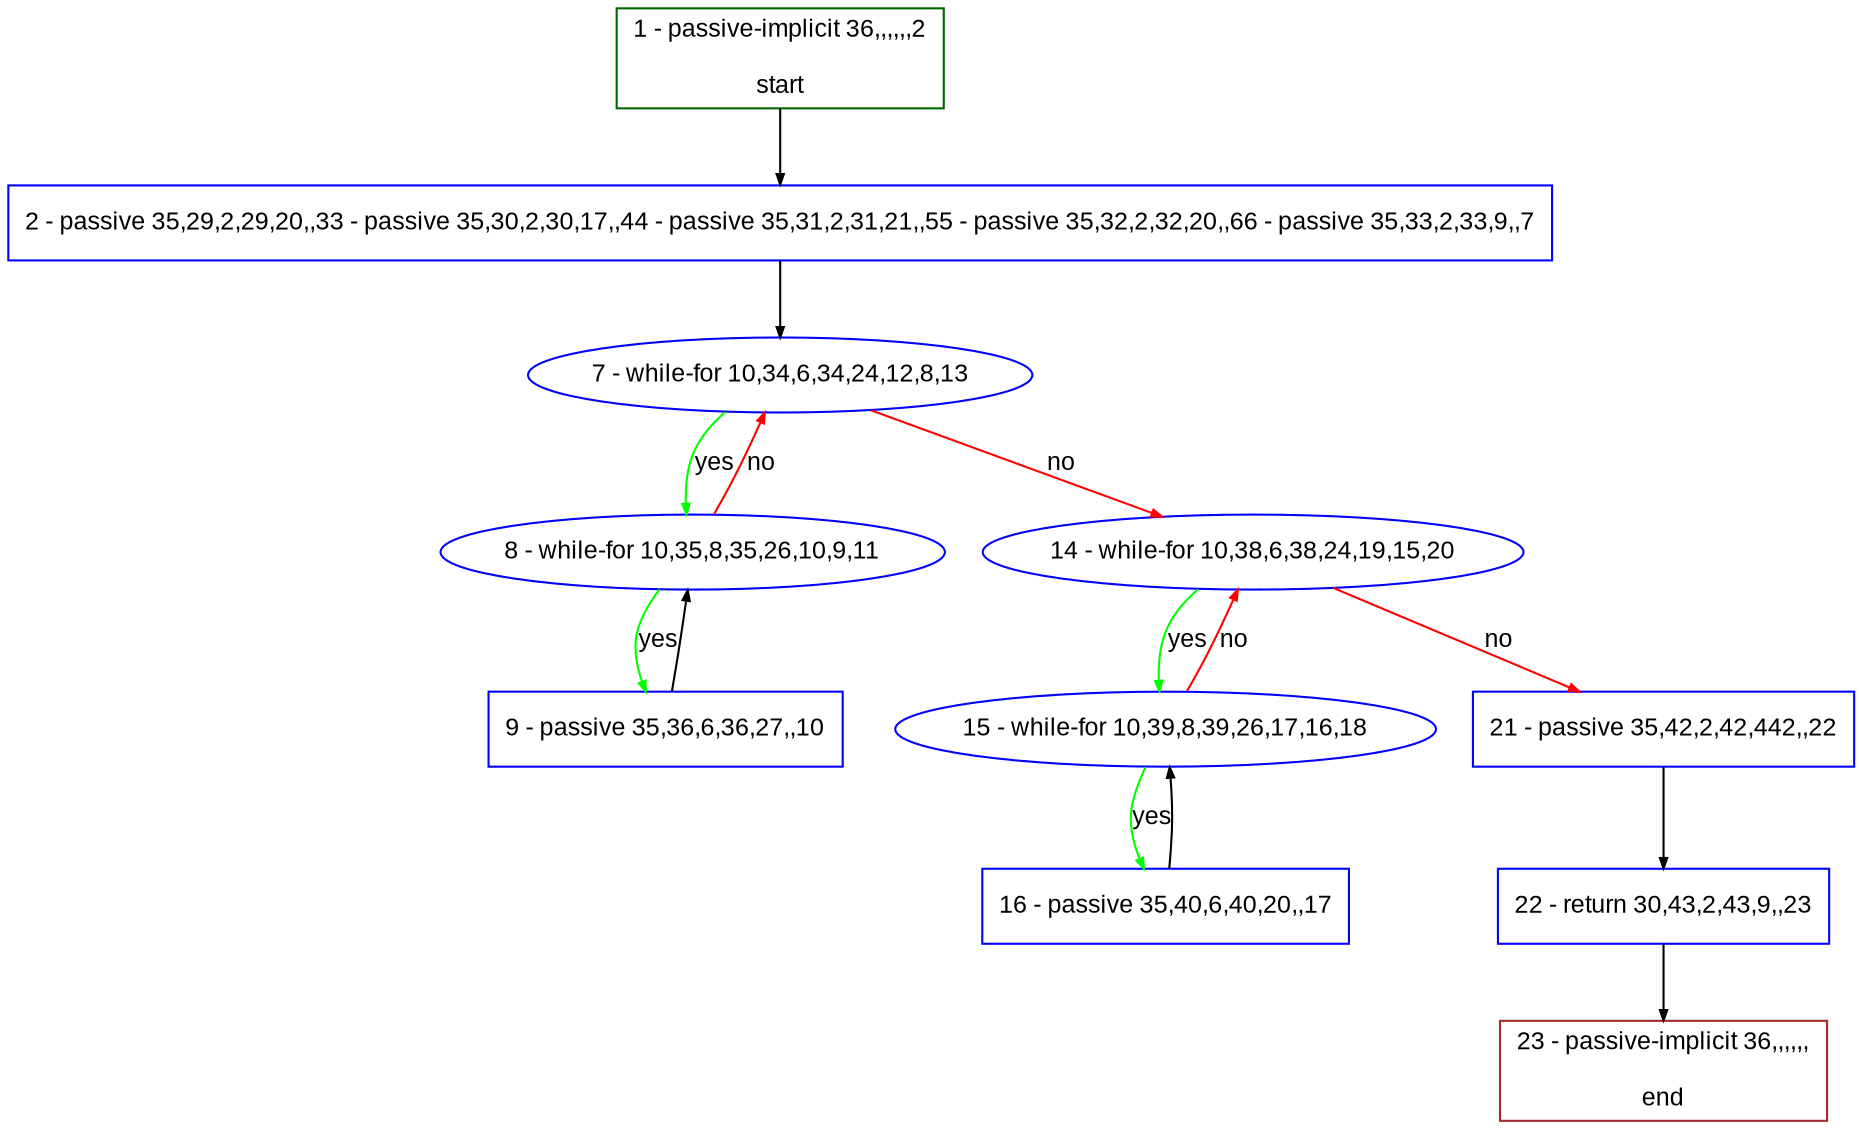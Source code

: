 digraph "" {
  graph [pack="true", label="", fontsize="12", packmode="clust", fontname="Arial", fillcolor="#FFFFCC", bgcolor="white", style="rounded,filled", compound="true"];
  node [node_initialized="no", label="", color="grey", fontsize="12", fillcolor="white", fontname="Arial", style="filled", shape="rectangle", compound="true", fixedsize="false"];
  edge [fontcolor="black", arrowhead="normal", arrowtail="none", arrowsize="0.5", ltail="", label="", color="black", fontsize="12", lhead="", fontname="Arial", dir="forward", compound="true"];
  __N1 [label="2 - passive 35,29,2,29,20,,33 - passive 35,30,2,30,17,,44 - passive 35,31,2,31,21,,55 - passive 35,32,2,32,20,,66 - passive 35,33,2,33,9,,7", color="#0000ff", fillcolor="#ffffff", style="filled", shape="box"];
  __N2 [label="1 - passive-implicit 36,,,,,,2\n\nstart", color="#006400", fillcolor="#ffffff", style="filled", shape="box"];
  __N3 [label="7 - while-for 10,34,6,34,24,12,8,13", color="#0000ff", fillcolor="#ffffff", style="filled", shape="oval"];
  __N4 [label="8 - while-for 10,35,8,35,26,10,9,11", color="#0000ff", fillcolor="#ffffff", style="filled", shape="oval"];
  __N5 [label="14 - while-for 10,38,6,38,24,19,15,20", color="#0000ff", fillcolor="#ffffff", style="filled", shape="oval"];
  __N6 [label="9 - passive 35,36,6,36,27,,10", color="#0000ff", fillcolor="#ffffff", style="filled", shape="box"];
  __N7 [label="15 - while-for 10,39,8,39,26,17,16,18", color="#0000ff", fillcolor="#ffffff", style="filled", shape="oval"];
  __N8 [label="21 - passive 35,42,2,42,442,,22", color="#0000ff", fillcolor="#ffffff", style="filled", shape="box"];
  __N9 [label="16 - passive 35,40,6,40,20,,17", color="#0000ff", fillcolor="#ffffff", style="filled", shape="box"];
  __N10 [label="22 - return 30,43,2,43,9,,23", color="#0000ff", fillcolor="#ffffff", style="filled", shape="box"];
  __N11 [label="23 - passive-implicit 36,,,,,,\n\nend", color="#a52a2a", fillcolor="#ffffff", style="filled", shape="box"];
  __N2 -> __N1 [arrowhead="normal", arrowtail="none", color="#000000", label="", dir="forward"];
  __N1 -> __N3 [arrowhead="normal", arrowtail="none", color="#000000", label="", dir="forward"];
  __N3 -> __N4 [arrowhead="normal", arrowtail="none", color="#00ff00", label="yes", dir="forward"];
  __N4 -> __N3 [arrowhead="normal", arrowtail="none", color="#ff0000", label="no", dir="forward"];
  __N3 -> __N5 [arrowhead="normal", arrowtail="none", color="#ff0000", label="no", dir="forward"];
  __N4 -> __N6 [arrowhead="normal", arrowtail="none", color="#00ff00", label="yes", dir="forward"];
  __N6 -> __N4 [arrowhead="normal", arrowtail="none", color="#000000", label="", dir="forward"];
  __N5 -> __N7 [arrowhead="normal", arrowtail="none", color="#00ff00", label="yes", dir="forward"];
  __N7 -> __N5 [arrowhead="normal", arrowtail="none", color="#ff0000", label="no", dir="forward"];
  __N5 -> __N8 [arrowhead="normal", arrowtail="none", color="#ff0000", label="no", dir="forward"];
  __N7 -> __N9 [arrowhead="normal", arrowtail="none", color="#00ff00", label="yes", dir="forward"];
  __N9 -> __N7 [arrowhead="normal", arrowtail="none", color="#000000", label="", dir="forward"];
  __N8 -> __N10 [arrowhead="normal", arrowtail="none", color="#000000", label="", dir="forward"];
  __N10 -> __N11 [arrowhead="normal", arrowtail="none", color="#000000", label="", dir="forward"];
}
